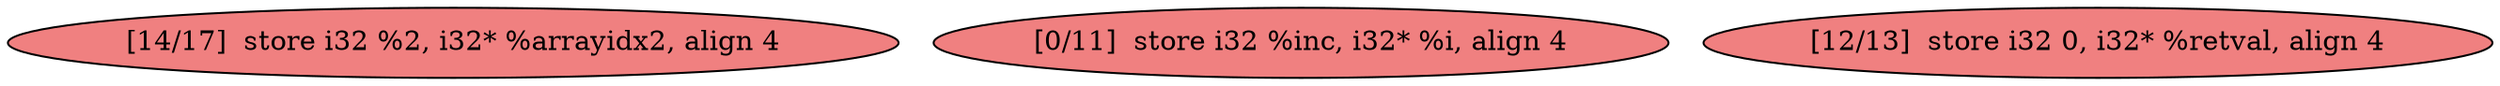 
digraph G {


node20 [fillcolor=lightcoral,label="[14/17]  store i32 %2, i32* %arrayidx2, align 4",shape=ellipse,style=filled ]
node18 [fillcolor=lightcoral,label="[0/11]  store i32 %inc, i32* %i, align 4",shape=ellipse,style=filled ]
node19 [fillcolor=lightcoral,label="[12/13]  store i32 0, i32* %retval, align 4",shape=ellipse,style=filled ]



}
